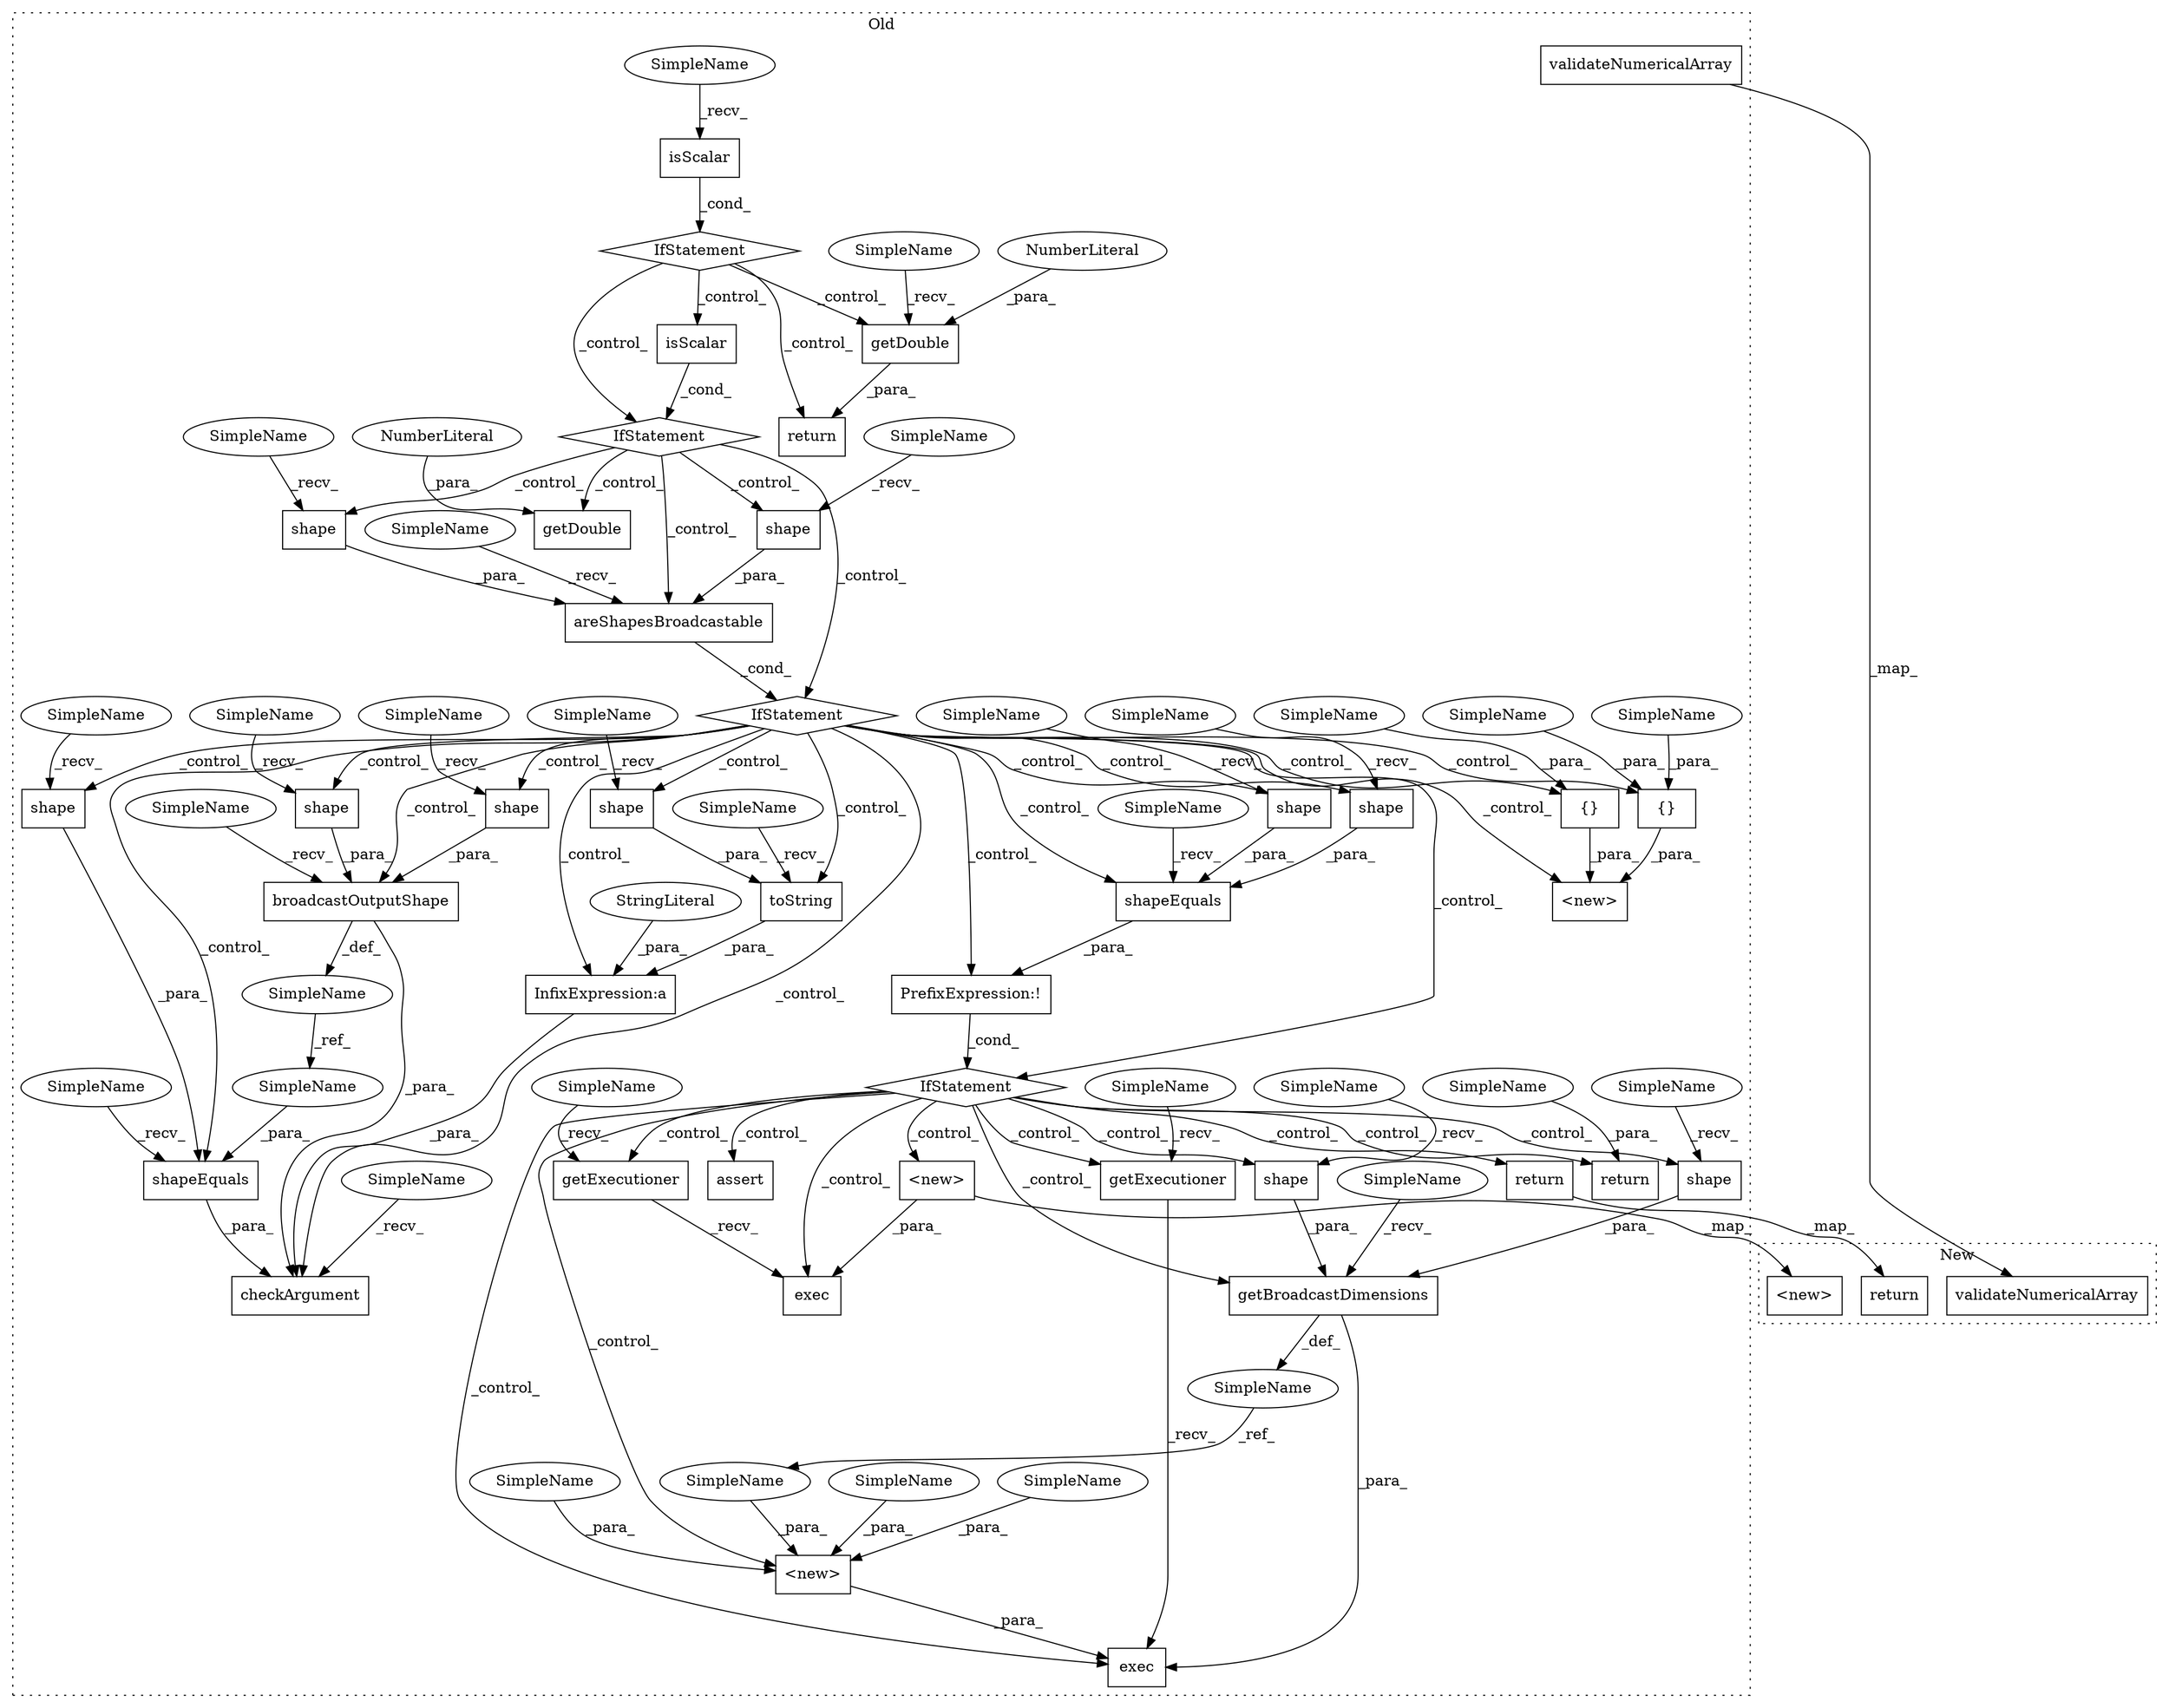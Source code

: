 digraph G {
subgraph cluster0 {
1 [label="validateNumericalArray" a="32" s="133492,133528" l="23,1" shape="box"];
3 [label="{}" a="4" s="134085,134097" l="1,1" shape="box"];
4 [label="shape" a="32" s="134296" l="7" shape="box"];
5 [label="IfStatement" a="25" s="134169,134218" l="3,2" shape="diamond"];
6 [label="shapeEquals" a="32" s="134179,134217" l="12,1" shape="box"];
7 [label="PrefixExpression:!" a="38" s="134172" l="1" shape="box"];
8 [label="shape" a="32" s="133762" l="7" shape="box"];
9 [label="<new>" a="14" s="134550,134582" l="13,1" shape="box"];
11 [label="{}" a="4" s="134114,134121" l="1,1" shape="box"];
12 [label="shape" a="32" s="134310" l="7" shape="box"];
13 [label="IfStatement" a="25" s="133634,133648" l="4,2" shape="diamond"];
14 [label="IfStatement" a="25" s="133539,133559" l="4,2" shape="diamond"];
15 [label="shape" a="32" s="134196" l="7" shape="box"];
16 [label="getBroadcastDimensions" a="32" s="134268,134317" l="23,1" shape="box"];
17 [label="shape" a="32" s="133848" l="7" shape="box"];
18 [label="SimpleName" a="42" s="133805" l="8" shape="ellipse"];
19 [label="shapeEquals" a="32" s="133919,133955" l="12,1" shape="box"];
20 [label="shape" a="32" s="133863" l="7" shape="box"];
21 [label="SimpleName" a="42" s="134240" l="19" shape="ellipse"];
22 [label="<new>" a="14" s="134359,134415" l="19,1" shape="box"];
23 [label="shape" a="32" s="134210" l="7" shape="box"];
24 [label="getDouble" a="32" s="133593,133604" l="10,1" shape="box"];
25 [label="NumberLiteral" a="34" s="133603" l="1" shape="ellipse"];
26 [label="shape" a="32" s="133777" l="7" shape="box"];
27 [label="getDouble" a="32" s="133682,133693" l="10,1" shape="box"];
28 [label="NumberLiteral" a="34" s="133692" l="1" shape="ellipse"];
29 [label="shape" a="32" s="134027" l="7" shape="box"];
30 [label="checkArgument" a="32" s="133899,134035" l="14,1" shape="box"];
31 [label="InfixExpression:a" a="27" s="134001" l="3" shape="box"];
32 [label="shape" a="32" s="133948" l="7" shape="box"];
33 [label="areShapesBroadcastable" a="32" s="133734,133784" l="23,1" shape="box"];
34 [label="StringLiteral" a="45" s="133958" l="43" shape="ellipse"];
35 [label="return" a="41" s="134594" l="7" shape="box"];
37 [label="assert" a="32" s="134482,134511" l="16,1" shape="box"];
38 [label="getExecutioner" a="32" s="134337" l="16" shape="box"];
39 [label="getExecutioner" a="32" s="134528" l="16" shape="box"];
40 [label="IfStatement" a="25" s="133724,133785" l="4,2" shape="diamond"];
41 [label="toString" a="32" s="134011,134034" l="9,1" shape="box"];
42 [label="<new>" a="14" s="134061,134122" l="10,1" shape="box"];
43 [label="isScalar" a="32" s="133638" l="10" shape="box"];
44 [label="broadcastOutputShape" a="32" s="133822,133870" l="21,1" shape="box"];
45 [label="isScalar" a="32" s="133549" l="10" shape="box"];
46 [label="exec" a="32" s="134545,134583" l="5,1" shape="box"];
47 [label="return" a="41" s="134431" l="7" shape="box"];
48 [label="exec" a="32" s="134354,134416" l="5,1" shape="box"];
49 [label="return" a="41" s="133575" l="7" shape="box"];
50 [label="SimpleName" a="42" s="133931" l="8" shape="ellipse"];
51 [label="SimpleName" a="42" s="134204" l="5" shape="ellipse"];
52 [label="SimpleName" a="42" s="133587" l="5" shape="ellipse"];
53 [label="SimpleName" a="42" s="134383" l="5" shape="ellipse"];
54 [label="SimpleName" a="42" s="133857" l="5" shape="ellipse"];
55 [label="SimpleName" a="42" s="134304" l="5" shape="ellipse"];
56 [label="SimpleName" a="42" s="134092" l="5" shape="ellipse"];
57 [label="SimpleName" a="42" s="133771" l="5" shape="ellipse"];
58 [label="SimpleName" a="42" s="133543" l="5" shape="ellipse"];
59 [label="SimpleName" a="42" s="133941" l="6" shape="ellipse"];
60 [label="SimpleName" a="42" s="134438" l="6" shape="ellipse"];
61 [label="SimpleName" a="42" s="134389" l="6" shape="ellipse"];
62 [label="SimpleName" a="42" s="134020" l="6" shape="ellipse"];
63 [label="SimpleName" a="42" s="134115" l="6" shape="ellipse"];
64 [label="SimpleName" a="42" s="134291" l="4" shape="ellipse"];
65 [label="SimpleName" a="42" s="134378" l="4" shape="ellipse"];
66 [label="SimpleName" a="42" s="134191" l="4" shape="ellipse"];
67 [label="SimpleName" a="42" s="133843" l="4" shape="ellipse"];
68 [label="SimpleName" a="42" s="134086" l="4" shape="ellipse"];
69 [label="SimpleName" a="42" s="133757" l="4" shape="ellipse"];
70 [label="SimpleName" a="42" s="134396" l="19" shape="ellipse"];
71 [label="SimpleName" a="42" s="134332" l="4" shape="ellipse"];
72 [label="SimpleName" a="42" s="134523" l="4" shape="ellipse"];
73 [label="SimpleName" a="42" s="134004" l="6" shape="ellipse"];
74 [label="SimpleName" a="42" s="133816" l="5" shape="ellipse"];
75 [label="SimpleName" a="42" s="133913" l="5" shape="ellipse"];
76 [label="SimpleName" a="42" s="134262" l="5" shape="ellipse"];
77 [label="SimpleName" a="42" s="134173" l="5" shape="ellipse"];
78 [label="SimpleName" a="42" s="133728" l="5" shape="ellipse"];
79 [label="SimpleName" a="42" s="133885" l="13" shape="ellipse"];
label = "Old";
style="dotted";
}
subgraph cluster1 {
2 [label="validateNumericalArray" a="32" s="132456,132492" l="23,1" shape="box"];
10 [label="<new>" a="14" s="132577,132606" l="10,1" shape="box"];
36 [label="return" a="41" s="132618" l="7" shape="box"];
label = "New";
style="dotted";
}
1 -> 2 [label="_map_"];
3 -> 42 [label="_para_"];
4 -> 16 [label="_para_"];
5 -> 22 [label="_control_"];
5 -> 37 [label="_control_"];
5 -> 4 [label="_control_"];
5 -> 46 [label="_control_"];
5 -> 12 [label="_control_"];
5 -> 16 [label="_control_"];
5 -> 9 [label="_control_"];
5 -> 39 [label="_control_"];
5 -> 38 [label="_control_"];
5 -> 35 [label="_control_"];
5 -> 48 [label="_control_"];
5 -> 47 [label="_control_"];
6 -> 7 [label="_para_"];
7 -> 5 [label="_cond_"];
8 -> 33 [label="_para_"];
9 -> 46 [label="_para_"];
9 -> 10 [label="_map_"];
11 -> 42 [label="_para_"];
12 -> 16 [label="_para_"];
13 -> 8 [label="_control_"];
13 -> 40 [label="_control_"];
13 -> 33 [label="_control_"];
13 -> 26 [label="_control_"];
13 -> 27 [label="_control_"];
14 -> 43 [label="_control_"];
14 -> 13 [label="_control_"];
14 -> 24 [label="_control_"];
14 -> 49 [label="_control_"];
15 -> 6 [label="_para_"];
16 -> 21 [label="_def_"];
16 -> 48 [label="_para_"];
17 -> 44 [label="_para_"];
18 -> 50 [label="_ref_"];
19 -> 30 [label="_para_"];
20 -> 44 [label="_para_"];
21 -> 70 [label="_ref_"];
22 -> 48 [label="_para_"];
23 -> 6 [label="_para_"];
24 -> 49 [label="_para_"];
25 -> 24 [label="_para_"];
26 -> 33 [label="_para_"];
28 -> 27 [label="_para_"];
29 -> 41 [label="_para_"];
31 -> 30 [label="_para_"];
32 -> 19 [label="_para_"];
33 -> 40 [label="_cond_"];
34 -> 31 [label="_para_"];
35 -> 36 [label="_map_"];
38 -> 48 [label="_recv_"];
39 -> 46 [label="_recv_"];
40 -> 31 [label="_control_"];
40 -> 3 [label="_control_"];
40 -> 42 [label="_control_"];
40 -> 7 [label="_control_"];
40 -> 11 [label="_control_"];
40 -> 5 [label="_control_"];
40 -> 44 [label="_control_"];
40 -> 6 [label="_control_"];
40 -> 41 [label="_control_"];
40 -> 17 [label="_control_"];
40 -> 29 [label="_control_"];
40 -> 19 [label="_control_"];
40 -> 30 [label="_control_"];
40 -> 23 [label="_control_"];
40 -> 32 [label="_control_"];
40 -> 15 [label="_control_"];
40 -> 20 [label="_control_"];
41 -> 31 [label="_para_"];
43 -> 13 [label="_cond_"];
44 -> 18 [label="_def_"];
44 -> 30 [label="_para_"];
45 -> 14 [label="_cond_"];
50 -> 19 [label="_para_"];
51 -> 23 [label="_recv_"];
52 -> 24 [label="_recv_"];
53 -> 22 [label="_para_"];
54 -> 20 [label="_recv_"];
55 -> 12 [label="_recv_"];
56 -> 3 [label="_para_"];
57 -> 26 [label="_recv_"];
58 -> 45 [label="_recv_"];
59 -> 32 [label="_recv_"];
60 -> 47 [label="_para_"];
61 -> 22 [label="_para_"];
62 -> 29 [label="_recv_"];
63 -> 11 [label="_para_"];
64 -> 4 [label="_recv_"];
65 -> 22 [label="_para_"];
66 -> 15 [label="_recv_"];
67 -> 17 [label="_recv_"];
68 -> 3 [label="_para_"];
69 -> 8 [label="_recv_"];
70 -> 22 [label="_para_"];
71 -> 38 [label="_recv_"];
72 -> 39 [label="_recv_"];
73 -> 41 [label="_recv_"];
74 -> 44 [label="_recv_"];
75 -> 19 [label="_recv_"];
76 -> 16 [label="_recv_"];
77 -> 6 [label="_recv_"];
78 -> 33 [label="_recv_"];
79 -> 30 [label="_recv_"];
}